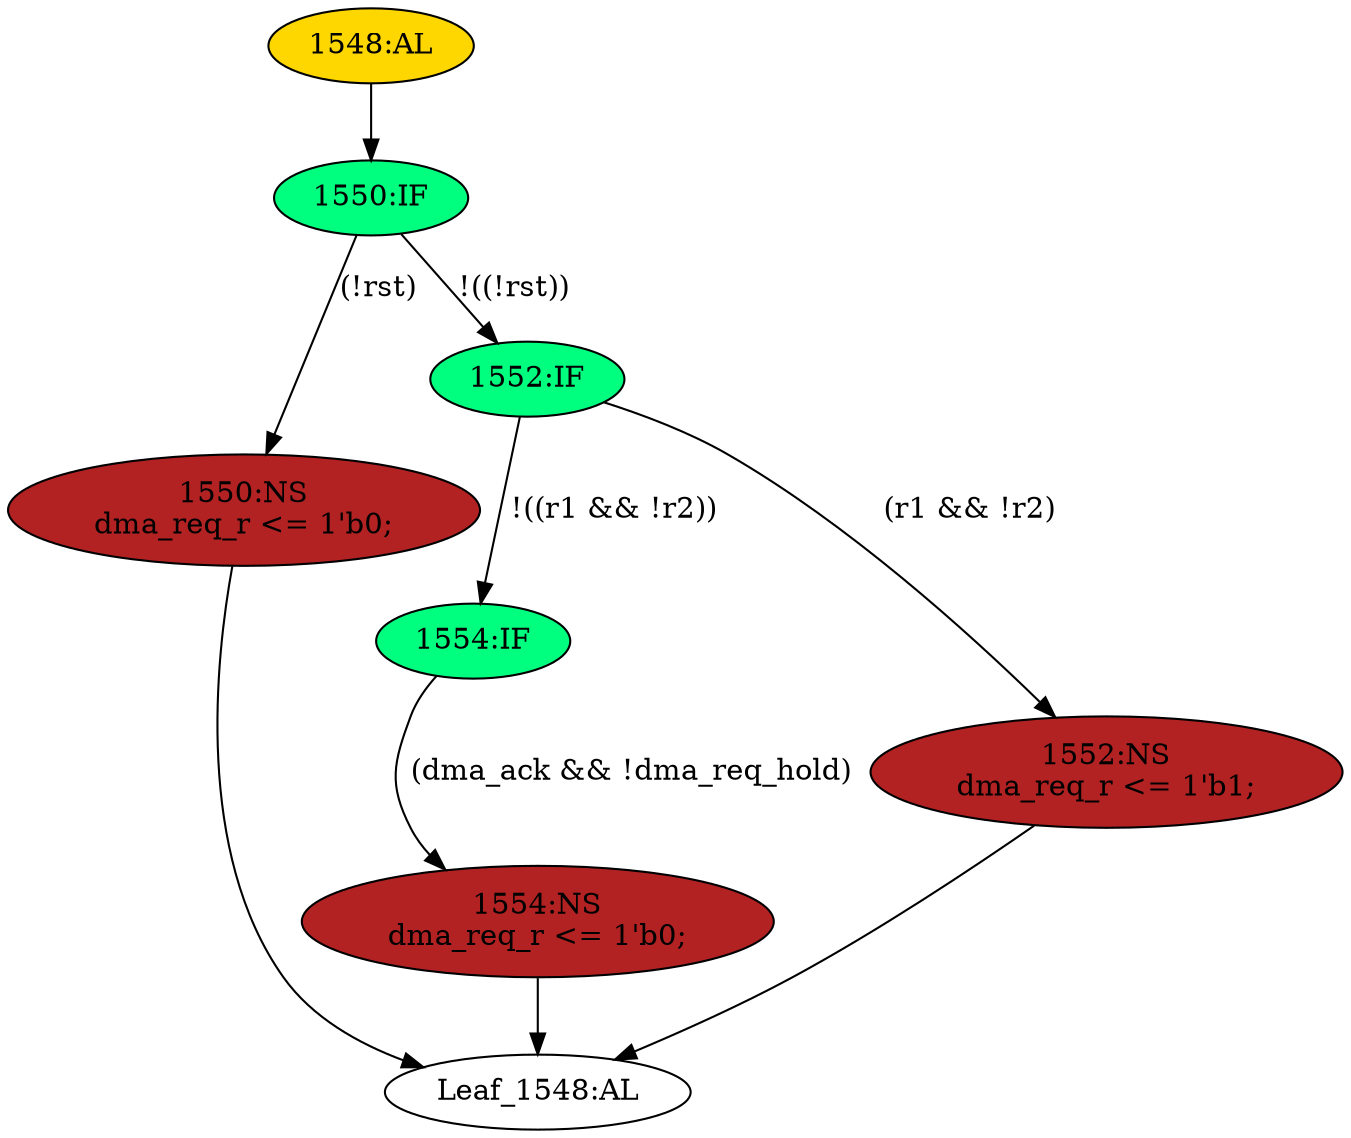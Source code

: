 strict digraph "" {
	node [label="\N"];
	"Leaf_1548:AL"	 [def_var="['dma_req_r']",
		label="Leaf_1548:AL"];
	"1550:IF"	 [ast="<pyverilog.vparser.ast.IfStatement object at 0x7f0a38da5b10>",
		fillcolor=springgreen,
		label="1550:IF",
		statements="[]",
		style=filled,
		typ=IfStatement];
	"1550:NS"	 [ast="<pyverilog.vparser.ast.NonblockingSubstitution object at 0x7f0a38da70d0>",
		fillcolor=firebrick,
		label="1550:NS
dma_req_r <= 1'b0;",
		statements="[<pyverilog.vparser.ast.NonblockingSubstitution object at 0x7f0a38da70d0>]",
		style=filled,
		typ=NonblockingSubstitution];
	"1550:IF" -> "1550:NS"	 [cond="['rst']",
		label="(!rst)",
		lineno=1550];
	"1552:IF"	 [ast="<pyverilog.vparser.ast.IfStatement object at 0x7f0a38da5b50>",
		fillcolor=springgreen,
		label="1552:IF",
		statements="[]",
		style=filled,
		typ=IfStatement];
	"1550:IF" -> "1552:IF"	 [cond="['rst']",
		label="!((!rst))",
		lineno=1550];
	"1550:NS" -> "Leaf_1548:AL"	 [cond="[]",
		lineno=None];
	"1554:IF"	 [ast="<pyverilog.vparser.ast.IfStatement object at 0x7f0a38da5b90>",
		fillcolor=springgreen,
		label="1554:IF",
		statements="[]",
		style=filled,
		typ=IfStatement];
	"1554:NS"	 [ast="<pyverilog.vparser.ast.NonblockingSubstitution object at 0x7f0a38da5c10>",
		fillcolor=firebrick,
		label="1554:NS
dma_req_r <= 1'b0;",
		statements="[<pyverilog.vparser.ast.NonblockingSubstitution object at 0x7f0a38da5c10>]",
		style=filled,
		typ=NonblockingSubstitution];
	"1554:IF" -> "1554:NS"	 [cond="['dma_ack', 'dma_req_hold']",
		label="(dma_ack && !dma_req_hold)",
		lineno=1554];
	"1548:AL"	 [ast="<pyverilog.vparser.ast.Always object at 0x7f0a38da7290>",
		clk_sens=False,
		fillcolor=gold,
		label="1548:AL",
		sens="['wclk']",
		statements="[]",
		style=filled,
		typ=Always,
		use_var="['rst', 'dma_ack', 'dma_req_hold', 'r2', 'r1']"];
	"1548:AL" -> "1550:IF"	 [cond="[]",
		lineno=None];
	"1552:IF" -> "1554:IF"	 [cond="['r1', 'r2']",
		label="!((r1 && !r2))",
		lineno=1552];
	"1552:NS"	 [ast="<pyverilog.vparser.ast.NonblockingSubstitution object at 0x7f0a38da5e50>",
		fillcolor=firebrick,
		label="1552:NS
dma_req_r <= 1'b1;",
		statements="[<pyverilog.vparser.ast.NonblockingSubstitution object at 0x7f0a38da5e50>]",
		style=filled,
		typ=NonblockingSubstitution];
	"1552:IF" -> "1552:NS"	 [cond="['r1', 'r2']",
		label="(r1 && !r2)",
		lineno=1552];
	"1554:NS" -> "Leaf_1548:AL"	 [cond="[]",
		lineno=None];
	"1552:NS" -> "Leaf_1548:AL"	 [cond="[]",
		lineno=None];
}
